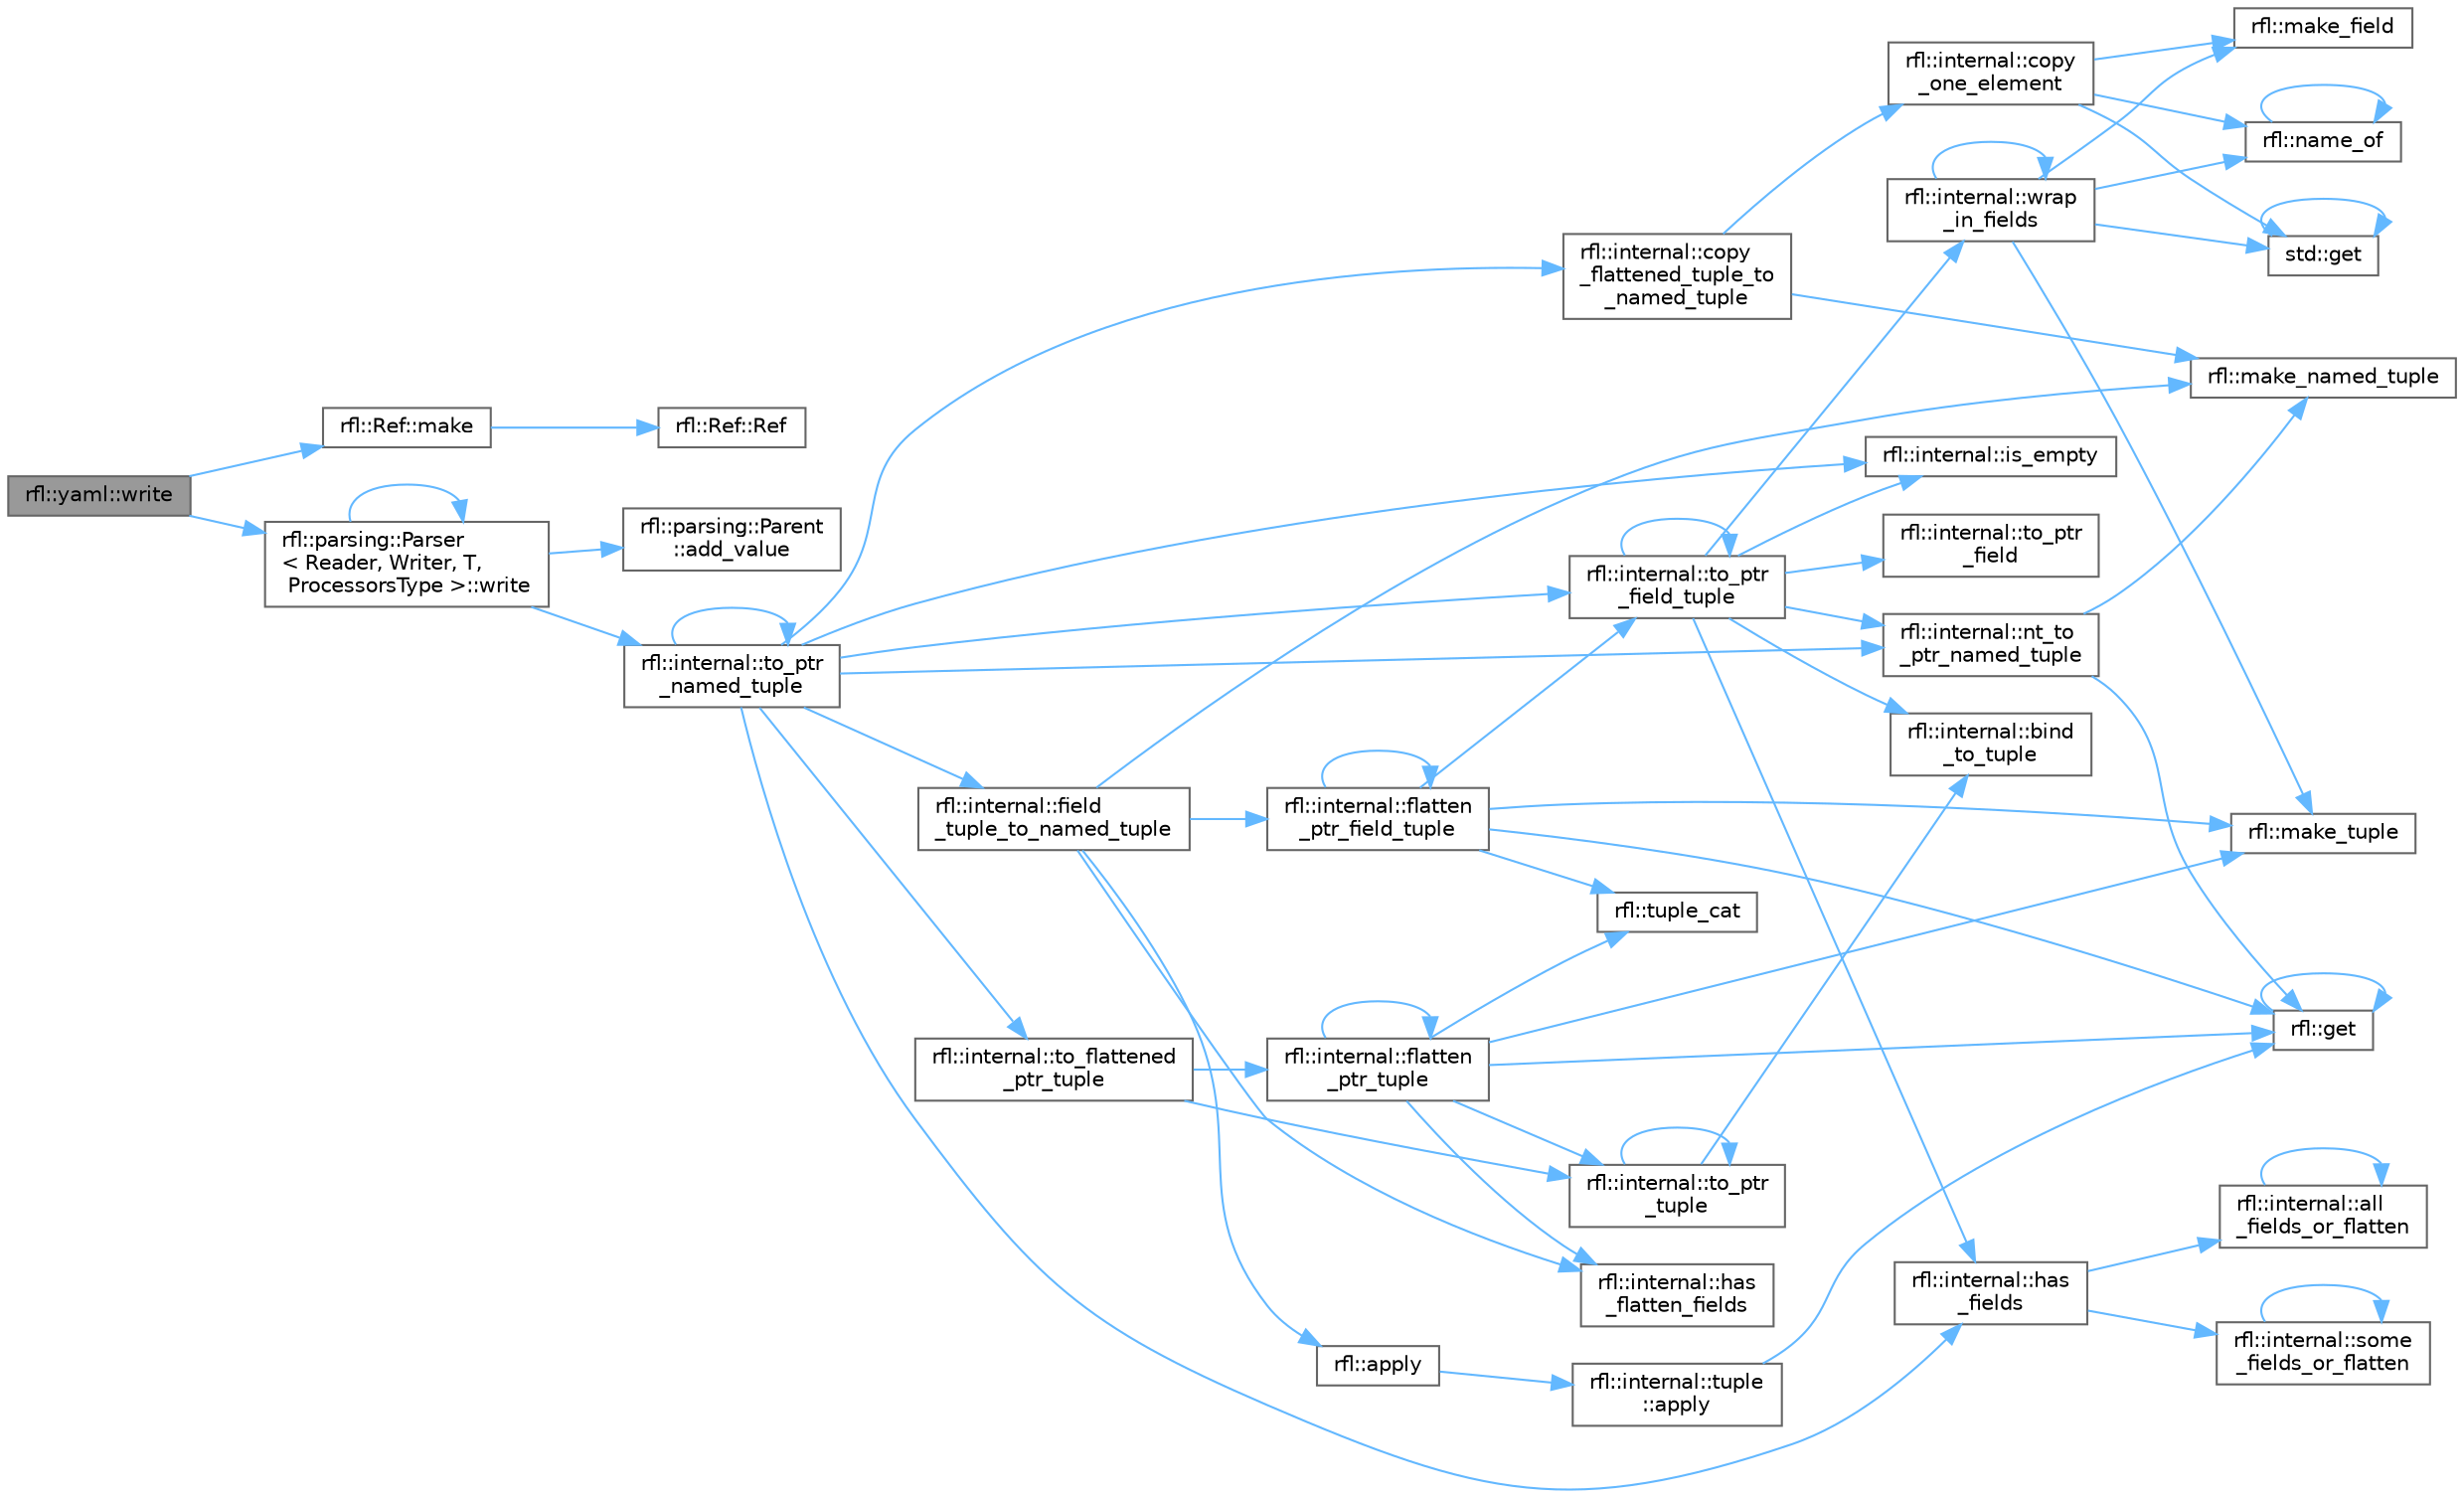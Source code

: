 digraph "rfl::yaml::write"
{
 // LATEX_PDF_SIZE
  bgcolor="transparent";
  edge [fontname=Helvetica,fontsize=10,labelfontname=Helvetica,labelfontsize=10];
  node [fontname=Helvetica,fontsize=10,shape=box,height=0.2,width=0.4];
  rankdir="LR";
  Node1 [id="Node000001",label="rfl::yaml::write",height=0.2,width=0.4,color="gray40", fillcolor="grey60", style="filled", fontcolor="black",tooltip="Returns a YAML string."];
  Node1 -> Node2 [id="edge1_Node000001_Node000002",color="steelblue1",style="solid",tooltip=" "];
  Node2 [id="Node000002",label="rfl::Ref::make",height=0.2,width=0.4,color="grey40", fillcolor="white", style="filled",URL="$classrfl_1_1_ref.html#a1501cd0fd114b2dd113fb3abe974275d",tooltip=" "];
  Node2 -> Node3 [id="edge2_Node000002_Node000003",color="steelblue1",style="solid",tooltip=" "];
  Node3 [id="Node000003",label="rfl::Ref::Ref",height=0.2,width=0.4,color="grey40", fillcolor="white", style="filled",URL="$classrfl_1_1_ref.html#a157d7b0b3b1bc2b0833c0843bf056d04",tooltip=" "];
  Node1 -> Node4 [id="edge3_Node000001_Node000004",color="steelblue1",style="solid",tooltip=" "];
  Node4 [id="Node000004",label="rfl::parsing::Parser\l\< Reader, Writer, T,\l ProcessorsType \>::write",height=0.2,width=0.4,color="grey40", fillcolor="white", style="filled",URL="$structrfl_1_1parsing_1_1_parser.html#a16aeefd727355e095bfd19d6c69d3238",tooltip=" "];
  Node4 -> Node5 [id="edge4_Node000004_Node000005",color="steelblue1",style="solid",tooltip=" "];
  Node5 [id="Node000005",label="rfl::parsing::Parent\l::add_value",height=0.2,width=0.4,color="grey40", fillcolor="white", style="filled",URL="$structrfl_1_1parsing_1_1_parent.html#a8f7ebd2389ae6ec315a0e37bd66de63f",tooltip=" "];
  Node4 -> Node6 [id="edge5_Node000004_Node000006",color="steelblue1",style="solid",tooltip=" "];
  Node6 [id="Node000006",label="rfl::internal::to_ptr\l_named_tuple",height=0.2,width=0.4,color="grey40", fillcolor="white", style="filled",URL="$namespacerfl_1_1internal.html#a19594a7d66a271a8f893f2170217e299",tooltip=" "];
  Node6 -> Node7 [id="edge6_Node000006_Node000007",color="steelblue1",style="solid",tooltip=" "];
  Node7 [id="Node000007",label="rfl::internal::copy\l_flattened_tuple_to\l_named_tuple",height=0.2,width=0.4,color="grey40", fillcolor="white", style="filled",URL="$namespacerfl_1_1internal.html#aa4d84e91c691523bdf3dbf8832cba64c",tooltip=" "];
  Node7 -> Node8 [id="edge7_Node000007_Node000008",color="steelblue1",style="solid",tooltip=" "];
  Node8 [id="Node000008",label="rfl::internal::copy\l_one_element",height=0.2,width=0.4,color="grey40", fillcolor="white", style="filled",URL="$namespacerfl_1_1internal.html#a8a566443d85dd9fc0f2e6e4ae131ed55",tooltip=" "];
  Node8 -> Node9 [id="edge8_Node000008_Node000009",color="steelblue1",style="solid",tooltip=" "];
  Node9 [id="Node000009",label="std::get",height=0.2,width=0.4,color="grey40", fillcolor="white", style="filled",URL="$namespacestd.html#aae41d8280b7ccc3f0e0a0be2dab21c8f",tooltip="Gets an element by index."];
  Node9 -> Node9 [id="edge9_Node000009_Node000009",color="steelblue1",style="solid",tooltip=" "];
  Node8 -> Node10 [id="edge10_Node000008_Node000010",color="steelblue1",style="solid",tooltip=" "];
  Node10 [id="Node000010",label="rfl::make_field",height=0.2,width=0.4,color="grey40", fillcolor="white", style="filled",URL="$namespacerfl.html#afb5f68a22d5b6a42a5b4477c35559ce9",tooltip=" "];
  Node8 -> Node11 [id="edge11_Node000008_Node000011",color="steelblue1",style="solid",tooltip=" "];
  Node11 [id="Node000011",label="rfl::name_of",height=0.2,width=0.4,color="grey40", fillcolor="white", style="filled",URL="$namespacerfl.html#a90efd0c5575582354c25333fa30a8013",tooltip="Helper function to retrieve a name at compile time."];
  Node11 -> Node11 [id="edge12_Node000011_Node000011",color="steelblue1",style="solid",tooltip=" "];
  Node7 -> Node12 [id="edge13_Node000007_Node000012",color="steelblue1",style="solid",tooltip=" "];
  Node12 [id="Node000012",label="rfl::make_named_tuple",height=0.2,width=0.4,color="grey40", fillcolor="white", style="filled",URL="$namespacerfl.html#a19523aa875e6c36af474a97f28ed4002",tooltip="Explicit overload for creating empty named tuples."];
  Node6 -> Node13 [id="edge14_Node000006_Node000013",color="steelblue1",style="solid",tooltip=" "];
  Node13 [id="Node000013",label="rfl::internal::field\l_tuple_to_named_tuple",height=0.2,width=0.4,color="grey40", fillcolor="white", style="filled",URL="$namespacerfl_1_1internal.html#a923e1c7faefca7c7af6ec3d7aecccba0",tooltip=" "];
  Node13 -> Node14 [id="edge15_Node000013_Node000014",color="steelblue1",style="solid",tooltip=" "];
  Node14 [id="Node000014",label="rfl::apply",height=0.2,width=0.4,color="grey40", fillcolor="white", style="filled",URL="$namespacerfl.html#aaa94742afd7fde0d6d6cc59ae6d92989",tooltip=" "];
  Node14 -> Node15 [id="edge16_Node000014_Node000015",color="steelblue1",style="solid",tooltip=" "];
  Node15 [id="Node000015",label="rfl::internal::tuple\l::apply",height=0.2,width=0.4,color="grey40", fillcolor="white", style="filled",URL="$namespacerfl_1_1internal_1_1tuple.html#a5fe21ddba2943f200bc6c6e4d8d34e54",tooltip=" "];
  Node15 -> Node16 [id="edge17_Node000015_Node000016",color="steelblue1",style="solid",tooltip=" "];
  Node16 [id="Node000016",label="rfl::get",height=0.2,width=0.4,color="grey40", fillcolor="white", style="filled",URL="$namespacerfl.html#ac379420409251e5a3c0bea4a701daf0a",tooltip="Gets a field by index."];
  Node16 -> Node16 [id="edge18_Node000016_Node000016",color="steelblue1",style="solid",tooltip=" "];
  Node13 -> Node17 [id="edge19_Node000013_Node000017",color="steelblue1",style="solid",tooltip=" "];
  Node17 [id="Node000017",label="rfl::internal::flatten\l_ptr_field_tuple",height=0.2,width=0.4,color="grey40", fillcolor="white", style="filled",URL="$namespacerfl_1_1internal.html#ae729ffba37ab19a6426f80c6ef26e2d6",tooltip=" "];
  Node17 -> Node17 [id="edge20_Node000017_Node000017",color="steelblue1",style="solid",tooltip=" "];
  Node17 -> Node16 [id="edge21_Node000017_Node000016",color="steelblue1",style="solid",tooltip=" "];
  Node17 -> Node18 [id="edge22_Node000017_Node000018",color="steelblue1",style="solid",tooltip=" "];
  Node18 [id="Node000018",label="rfl::make_tuple",height=0.2,width=0.4,color="grey40", fillcolor="white", style="filled",URL="$namespacerfl.html#ac71a9ec8b4d8fd347719083ec38c00f9",tooltip=" "];
  Node17 -> Node19 [id="edge23_Node000017_Node000019",color="steelblue1",style="solid",tooltip=" "];
  Node19 [id="Node000019",label="rfl::internal::to_ptr\l_field_tuple",height=0.2,width=0.4,color="grey40", fillcolor="white", style="filled",URL="$namespacerfl_1_1internal.html#a4c5ce682ef0d85a0edc5fc36074815d2",tooltip=" "];
  Node19 -> Node20 [id="edge24_Node000019_Node000020",color="steelblue1",style="solid",tooltip=" "];
  Node20 [id="Node000020",label="rfl::internal::bind\l_to_tuple",height=0.2,width=0.4,color="grey40", fillcolor="white", style="filled",URL="$namespacerfl_1_1internal.html#aaccfbbd07ded0a84498cea052cb3d443",tooltip=" "];
  Node19 -> Node21 [id="edge25_Node000019_Node000021",color="steelblue1",style="solid",tooltip=" "];
  Node21 [id="Node000021",label="rfl::internal::has\l_fields",height=0.2,width=0.4,color="grey40", fillcolor="white", style="filled",URL="$namespacerfl_1_1internal.html#a4bf6ff2224c907a5df21f524e650fd17",tooltip=" "];
  Node21 -> Node22 [id="edge26_Node000021_Node000022",color="steelblue1",style="solid",tooltip=" "];
  Node22 [id="Node000022",label="rfl::internal::all\l_fields_or_flatten",height=0.2,width=0.4,color="grey40", fillcolor="white", style="filled",URL="$namespacerfl_1_1internal.html#a012b9c8f5d6103eb084598eca9f9f631",tooltip=" "];
  Node22 -> Node22 [id="edge27_Node000022_Node000022",color="steelblue1",style="solid",tooltip=" "];
  Node21 -> Node23 [id="edge28_Node000021_Node000023",color="steelblue1",style="solid",tooltip=" "];
  Node23 [id="Node000023",label="rfl::internal::some\l_fields_or_flatten",height=0.2,width=0.4,color="grey40", fillcolor="white", style="filled",URL="$namespacerfl_1_1internal.html#a71c929c1a514d827549eb15d4355de92",tooltip=" "];
  Node23 -> Node23 [id="edge29_Node000023_Node000023",color="steelblue1",style="solid",tooltip=" "];
  Node19 -> Node24 [id="edge30_Node000019_Node000024",color="steelblue1",style="solid",tooltip=" "];
  Node24 [id="Node000024",label="rfl::internal::is_empty",height=0.2,width=0.4,color="grey40", fillcolor="white", style="filled",URL="$namespacerfl_1_1internal.html#a818161434e9e7892d403a7c92d7268fe",tooltip=" "];
  Node19 -> Node25 [id="edge31_Node000019_Node000025",color="steelblue1",style="solid",tooltip=" "];
  Node25 [id="Node000025",label="rfl::internal::nt_to\l_ptr_named_tuple",height=0.2,width=0.4,color="grey40", fillcolor="white", style="filled",URL="$namespacerfl_1_1internal.html#a444ef522c6d66572aa5cd3ccde829885",tooltip=" "];
  Node25 -> Node16 [id="edge32_Node000025_Node000016",color="steelblue1",style="solid",tooltip=" "];
  Node25 -> Node12 [id="edge33_Node000025_Node000012",color="steelblue1",style="solid",tooltip=" "];
  Node19 -> Node26 [id="edge34_Node000019_Node000026",color="steelblue1",style="solid",tooltip=" "];
  Node26 [id="Node000026",label="rfl::internal::to_ptr\l_field",height=0.2,width=0.4,color="grey40", fillcolor="white", style="filled",URL="$namespacerfl_1_1internal.html#ab7e2b5fa9d320f0c9a301fbe22ebc677",tooltip=" "];
  Node19 -> Node19 [id="edge35_Node000019_Node000019",color="steelblue1",style="solid",tooltip=" "];
  Node19 -> Node27 [id="edge36_Node000019_Node000027",color="steelblue1",style="solid",tooltip=" "];
  Node27 [id="Node000027",label="rfl::internal::wrap\l_in_fields",height=0.2,width=0.4,color="grey40", fillcolor="white", style="filled",URL="$namespacerfl_1_1internal.html#a75a4f615c45abce17e710e72514498d7",tooltip=" "];
  Node27 -> Node9 [id="edge37_Node000027_Node000009",color="steelblue1",style="solid",tooltip=" "];
  Node27 -> Node10 [id="edge38_Node000027_Node000010",color="steelblue1",style="solid",tooltip=" "];
  Node27 -> Node18 [id="edge39_Node000027_Node000018",color="steelblue1",style="solid",tooltip=" "];
  Node27 -> Node11 [id="edge40_Node000027_Node000011",color="steelblue1",style="solid",tooltip=" "];
  Node27 -> Node27 [id="edge41_Node000027_Node000027",color="steelblue1",style="solid",tooltip=" "];
  Node17 -> Node28 [id="edge42_Node000017_Node000028",color="steelblue1",style="solid",tooltip=" "];
  Node28 [id="Node000028",label="rfl::tuple_cat",height=0.2,width=0.4,color="grey40", fillcolor="white", style="filled",URL="$namespacerfl.html#ad4738e8acd2a03b1b2b01c6caa6b27e9",tooltip=" "];
  Node13 -> Node29 [id="edge43_Node000013_Node000029",color="steelblue1",style="solid",tooltip=" "];
  Node29 [id="Node000029",label="rfl::internal::has\l_flatten_fields",height=0.2,width=0.4,color="grey40", fillcolor="white", style="filled",URL="$namespacerfl_1_1internal.html#a60f5d02505f61eabff343c2f5e9c7dbe",tooltip=" "];
  Node13 -> Node12 [id="edge44_Node000013_Node000012",color="steelblue1",style="solid",tooltip=" "];
  Node6 -> Node21 [id="edge45_Node000006_Node000021",color="steelblue1",style="solid",tooltip=" "];
  Node6 -> Node24 [id="edge46_Node000006_Node000024",color="steelblue1",style="solid",tooltip=" "];
  Node6 -> Node25 [id="edge47_Node000006_Node000025",color="steelblue1",style="solid",tooltip=" "];
  Node6 -> Node30 [id="edge48_Node000006_Node000030",color="steelblue1",style="solid",tooltip=" "];
  Node30 [id="Node000030",label="rfl::internal::to_flattened\l_ptr_tuple",height=0.2,width=0.4,color="grey40", fillcolor="white", style="filled",URL="$namespacerfl_1_1internal.html#abe898ac2971112070bfbcc91def971d6",tooltip=" "];
  Node30 -> Node31 [id="edge49_Node000030_Node000031",color="steelblue1",style="solid",tooltip=" "];
  Node31 [id="Node000031",label="rfl::internal::flatten\l_ptr_tuple",height=0.2,width=0.4,color="grey40", fillcolor="white", style="filled",URL="$namespacerfl_1_1internal.html#a3a901d356d0602482acd2f0861f8b472",tooltip=" "];
  Node31 -> Node31 [id="edge50_Node000031_Node000031",color="steelblue1",style="solid",tooltip=" "];
  Node31 -> Node16 [id="edge51_Node000031_Node000016",color="steelblue1",style="solid",tooltip=" "];
  Node31 -> Node29 [id="edge52_Node000031_Node000029",color="steelblue1",style="solid",tooltip=" "];
  Node31 -> Node18 [id="edge53_Node000031_Node000018",color="steelblue1",style="solid",tooltip=" "];
  Node31 -> Node32 [id="edge54_Node000031_Node000032",color="steelblue1",style="solid",tooltip=" "];
  Node32 [id="Node000032",label="rfl::internal::to_ptr\l_tuple",height=0.2,width=0.4,color="grey40", fillcolor="white", style="filled",URL="$namespacerfl_1_1internal.html#a3a36b92d743023e52d9ba1b74cc5fbd1",tooltip=" "];
  Node32 -> Node20 [id="edge55_Node000032_Node000020",color="steelblue1",style="solid",tooltip=" "];
  Node32 -> Node32 [id="edge56_Node000032_Node000032",color="steelblue1",style="solid",tooltip=" "];
  Node31 -> Node28 [id="edge57_Node000031_Node000028",color="steelblue1",style="solid",tooltip=" "];
  Node30 -> Node32 [id="edge58_Node000030_Node000032",color="steelblue1",style="solid",tooltip=" "];
  Node6 -> Node19 [id="edge59_Node000006_Node000019",color="steelblue1",style="solid",tooltip=" "];
  Node6 -> Node6 [id="edge60_Node000006_Node000006",color="steelblue1",style="solid",tooltip=" "];
  Node4 -> Node4 [id="edge61_Node000004_Node000004",color="steelblue1",style="solid",tooltip=" "];
}
